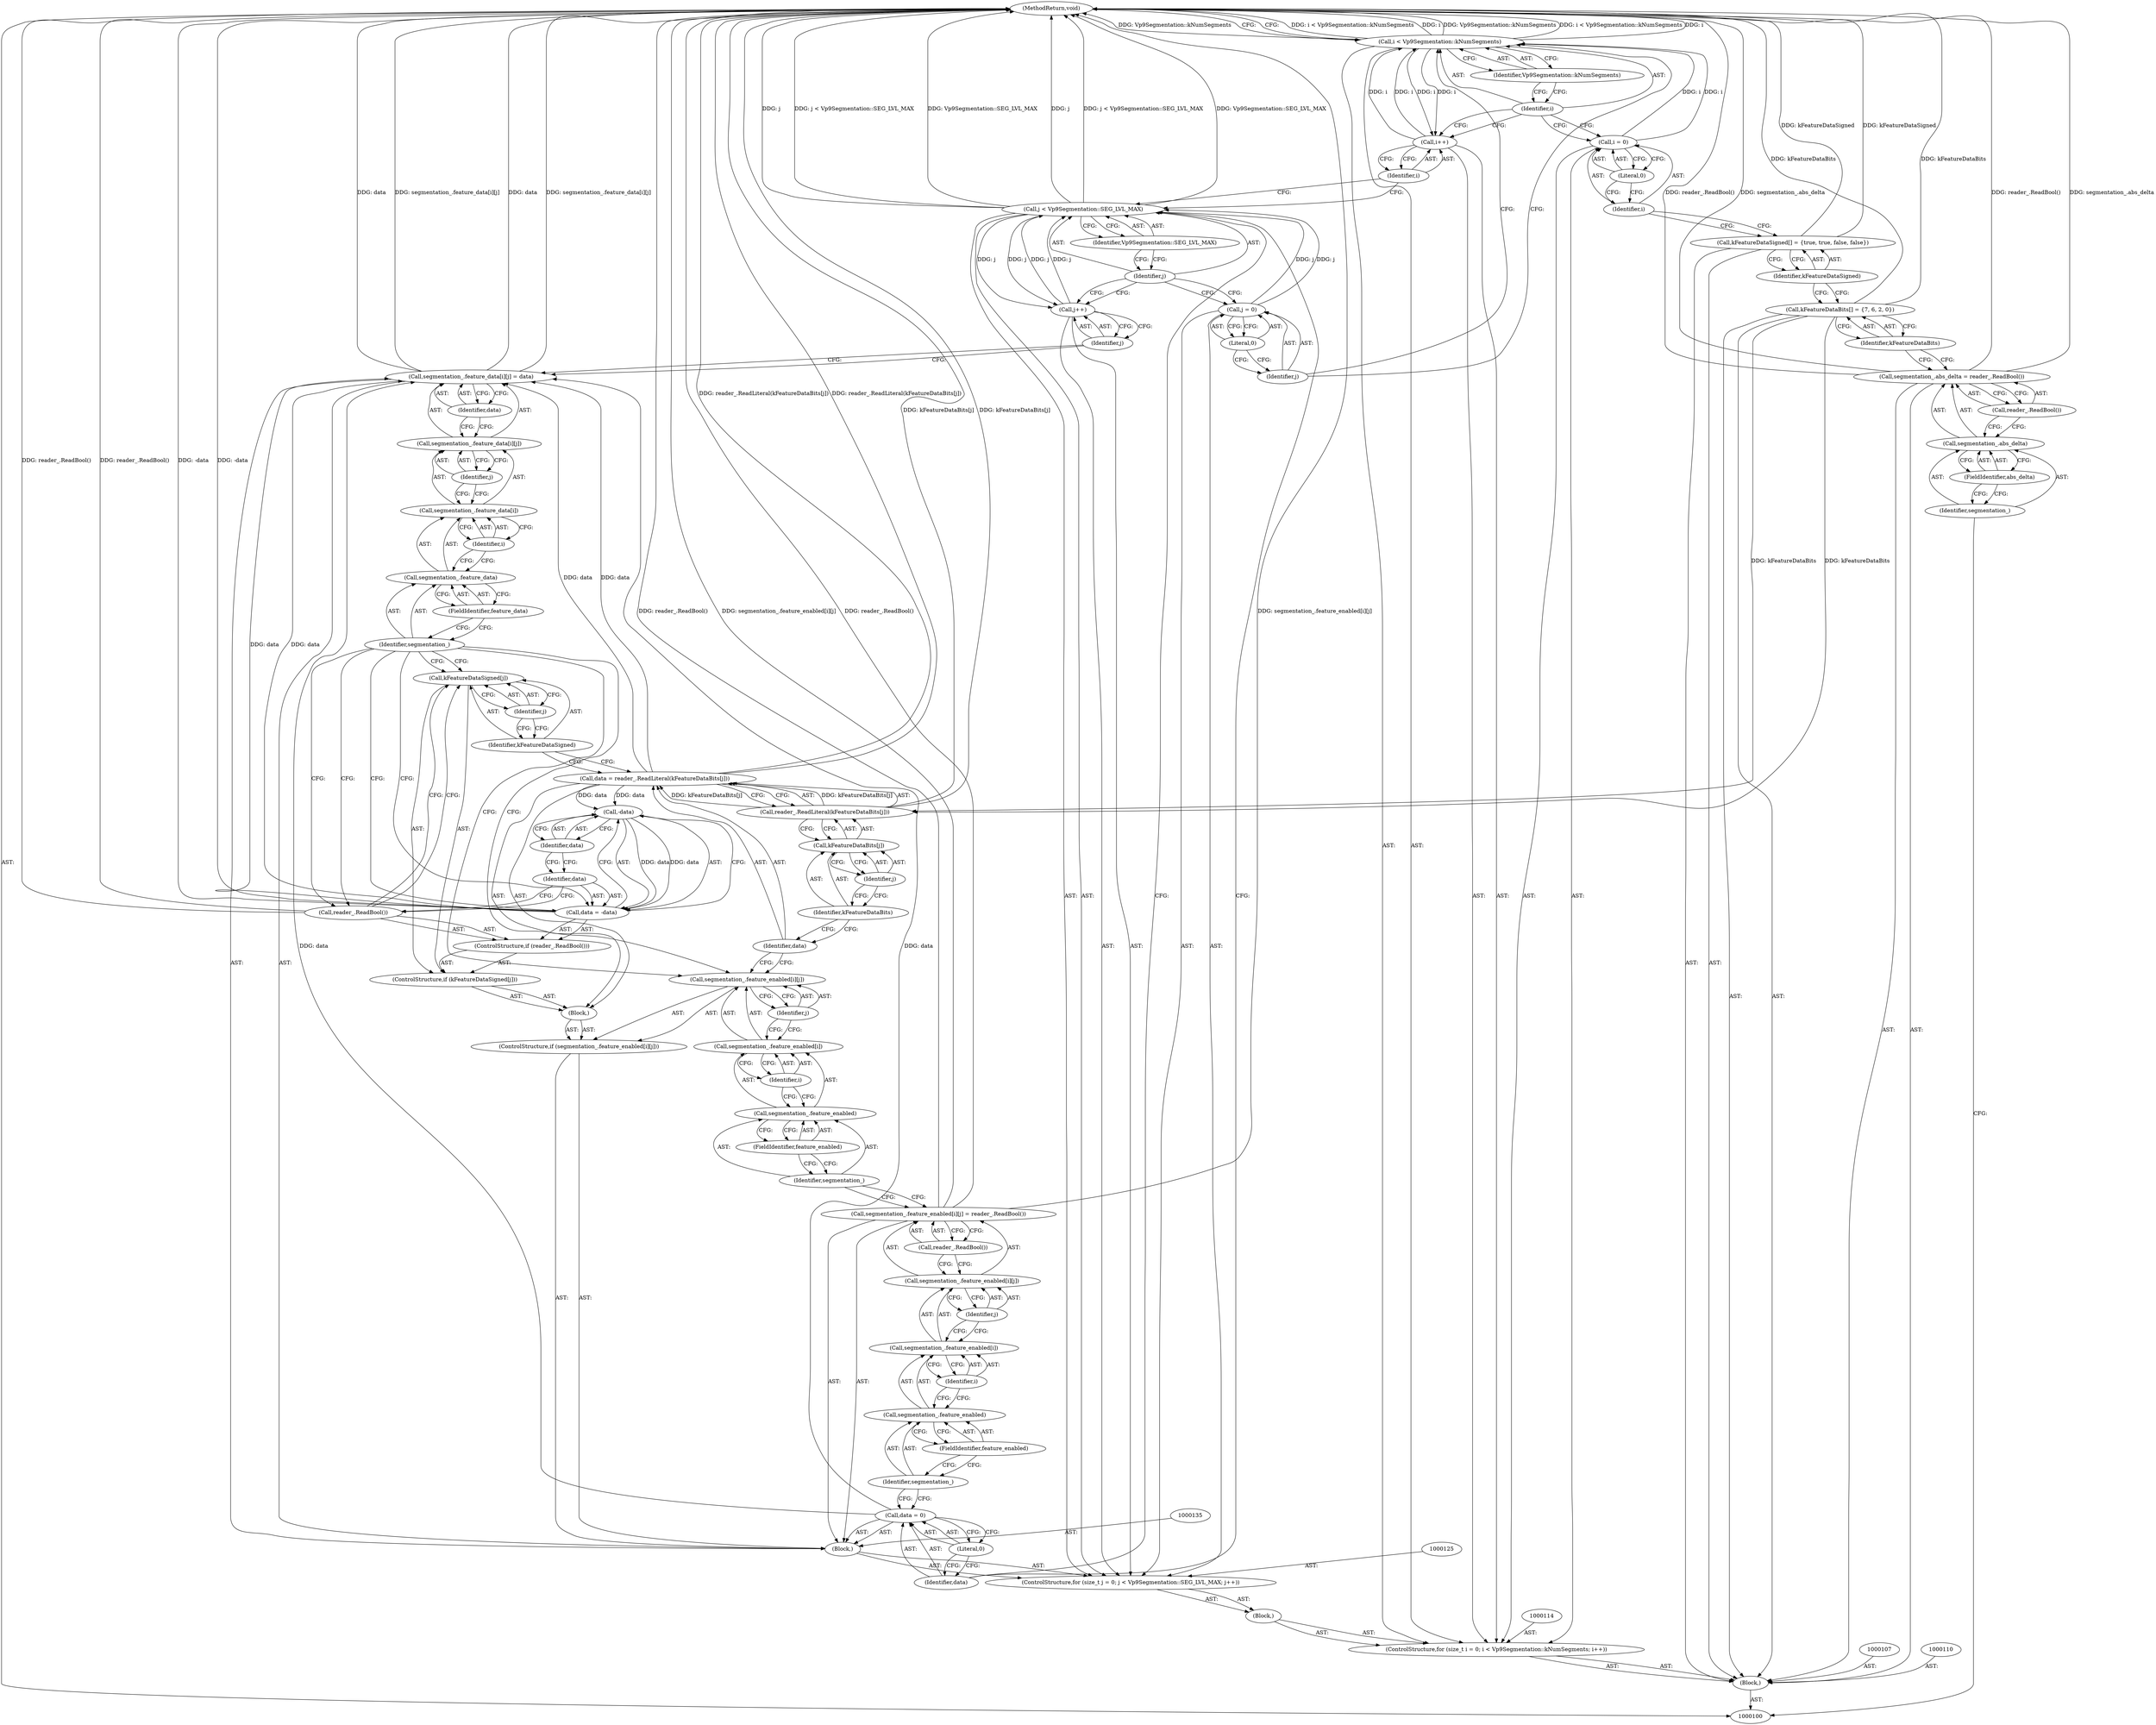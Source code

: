 digraph "1_Chrome_27c68f543e5eba779902447445dfb05ec3f5bf75_19" {
"1000182" [label="(MethodReturn,void)"];
"1000101" [label="(Block,)"];
"1000144" [label="(FieldIdentifier,feature_enabled)"];
"1000145" [label="(Identifier,i)"];
"1000146" [label="(Identifier,j)"];
"1000147" [label="(Call,reader_.ReadBool())"];
"1000139" [label="(Call,segmentation_.feature_enabled[i][j] = reader_.ReadBool())"];
"1000140" [label="(Call,segmentation_.feature_enabled[i][j])"];
"1000141" [label="(Call,segmentation_.feature_enabled[i])"];
"1000142" [label="(Call,segmentation_.feature_enabled)"];
"1000143" [label="(Identifier,segmentation_)"];
"1000149" [label="(Call,segmentation_.feature_enabled[i][j])"];
"1000150" [label="(Call,segmentation_.feature_enabled[i])"];
"1000151" [label="(Call,segmentation_.feature_enabled)"];
"1000152" [label="(Identifier,segmentation_)"];
"1000153" [label="(FieldIdentifier,feature_enabled)"];
"1000154" [label="(Identifier,i)"];
"1000155" [label="(Identifier,j)"];
"1000156" [label="(Block,)"];
"1000148" [label="(ControlStructure,if (segmentation_.feature_enabled[i][j]))"];
"1000159" [label="(Call,reader_.ReadLiteral(kFeatureDataBits[j]))"];
"1000160" [label="(Call,kFeatureDataBits[j])"];
"1000161" [label="(Identifier,kFeatureDataBits)"];
"1000162" [label="(Identifier,j)"];
"1000157" [label="(Call,data = reader_.ReadLiteral(kFeatureDataBits[j]))"];
"1000158" [label="(Identifier,data)"];
"1000164" [label="(Call,kFeatureDataSigned[j])"];
"1000165" [label="(Identifier,kFeatureDataSigned)"];
"1000166" [label="(Identifier,j)"];
"1000163" [label="(ControlStructure,if (kFeatureDataSigned[j]))"];
"1000167" [label="(ControlStructure,if (reader_.ReadBool()))"];
"1000168" [label="(Call,reader_.ReadBool())"];
"1000169" [label="(Call,data = -data)"];
"1000170" [label="(Identifier,data)"];
"1000171" [label="(Call,-data)"];
"1000172" [label="(Identifier,data)"];
"1000178" [label="(FieldIdentifier,feature_data)"];
"1000179" [label="(Identifier,i)"];
"1000180" [label="(Identifier,j)"];
"1000181" [label="(Identifier,data)"];
"1000173" [label="(Call,segmentation_.feature_data[i][j] = data)"];
"1000174" [label="(Call,segmentation_.feature_data[i][j])"];
"1000175" [label="(Call,segmentation_.feature_data[i])"];
"1000176" [label="(Call,segmentation_.feature_data)"];
"1000177" [label="(Identifier,segmentation_)"];
"1000105" [label="(FieldIdentifier,abs_delta)"];
"1000102" [label="(Call,segmentation_.abs_delta = reader_.ReadBool())"];
"1000103" [label="(Call,segmentation_.abs_delta)"];
"1000104" [label="(Identifier,segmentation_)"];
"1000106" [label="(Call,reader_.ReadBool())"];
"1000108" [label="(Call,kFeatureDataBits[] = {7, 6, 2, 0})"];
"1000109" [label="(Identifier,kFeatureDataBits)"];
"1000111" [label="(Call,kFeatureDataSigned[] = {true, true, false, false})"];
"1000112" [label="(Identifier,kFeatureDataSigned)"];
"1000115" [label="(Call,i = 0)"];
"1000116" [label="(Identifier,i)"];
"1000117" [label="(Literal,0)"];
"1000118" [label="(Call,i < Vp9Segmentation::kNumSegments)"];
"1000119" [label="(Identifier,i)"];
"1000120" [label="(Identifier,Vp9Segmentation::kNumSegments)"];
"1000113" [label="(ControlStructure,for (size_t i = 0; i < Vp9Segmentation::kNumSegments; i++))"];
"1000121" [label="(Call,i++)"];
"1000122" [label="(Identifier,i)"];
"1000123" [label="(Block,)"];
"1000126" [label="(Call,j = 0)"];
"1000127" [label="(Identifier,j)"];
"1000128" [label="(Literal,0)"];
"1000129" [label="(Call,j < Vp9Segmentation::SEG_LVL_MAX)"];
"1000130" [label="(Identifier,j)"];
"1000131" [label="(Identifier,Vp9Segmentation::SEG_LVL_MAX)"];
"1000124" [label="(ControlStructure,for (size_t j = 0; j < Vp9Segmentation::SEG_LVL_MAX; j++))"];
"1000132" [label="(Call,j++)"];
"1000133" [label="(Identifier,j)"];
"1000136" [label="(Call,data = 0)"];
"1000137" [label="(Identifier,data)"];
"1000138" [label="(Literal,0)"];
"1000134" [label="(Block,)"];
"1000182" -> "1000100"  [label="AST: "];
"1000182" -> "1000118"  [label="CFG: "];
"1000157" -> "1000182"  [label="DDG: reader_.ReadLiteral(kFeatureDataBits[j])"];
"1000159" -> "1000182"  [label="DDG: kFeatureDataBits[j]"];
"1000139" -> "1000182"  [label="DDG: segmentation_.feature_enabled[i][j]"];
"1000139" -> "1000182"  [label="DDG: reader_.ReadBool()"];
"1000173" -> "1000182"  [label="DDG: data"];
"1000173" -> "1000182"  [label="DDG: segmentation_.feature_data[i][j]"];
"1000118" -> "1000182"  [label="DDG: i < Vp9Segmentation::kNumSegments"];
"1000118" -> "1000182"  [label="DDG: i"];
"1000118" -> "1000182"  [label="DDG: Vp9Segmentation::kNumSegments"];
"1000129" -> "1000182"  [label="DDG: Vp9Segmentation::SEG_LVL_MAX"];
"1000129" -> "1000182"  [label="DDG: j"];
"1000129" -> "1000182"  [label="DDG: j < Vp9Segmentation::SEG_LVL_MAX"];
"1000168" -> "1000182"  [label="DDG: reader_.ReadBool()"];
"1000102" -> "1000182"  [label="DDG: segmentation_.abs_delta"];
"1000102" -> "1000182"  [label="DDG: reader_.ReadBool()"];
"1000111" -> "1000182"  [label="DDG: kFeatureDataSigned"];
"1000169" -> "1000182"  [label="DDG: -data"];
"1000108" -> "1000182"  [label="DDG: kFeatureDataBits"];
"1000101" -> "1000100"  [label="AST: "];
"1000102" -> "1000101"  [label="AST: "];
"1000107" -> "1000101"  [label="AST: "];
"1000108" -> "1000101"  [label="AST: "];
"1000110" -> "1000101"  [label="AST: "];
"1000111" -> "1000101"  [label="AST: "];
"1000113" -> "1000101"  [label="AST: "];
"1000144" -> "1000142"  [label="AST: "];
"1000144" -> "1000143"  [label="CFG: "];
"1000142" -> "1000144"  [label="CFG: "];
"1000145" -> "1000141"  [label="AST: "];
"1000145" -> "1000142"  [label="CFG: "];
"1000141" -> "1000145"  [label="CFG: "];
"1000146" -> "1000140"  [label="AST: "];
"1000146" -> "1000141"  [label="CFG: "];
"1000140" -> "1000146"  [label="CFG: "];
"1000147" -> "1000139"  [label="AST: "];
"1000147" -> "1000140"  [label="CFG: "];
"1000139" -> "1000147"  [label="CFG: "];
"1000139" -> "1000134"  [label="AST: "];
"1000139" -> "1000147"  [label="CFG: "];
"1000140" -> "1000139"  [label="AST: "];
"1000147" -> "1000139"  [label="AST: "];
"1000152" -> "1000139"  [label="CFG: "];
"1000139" -> "1000182"  [label="DDG: segmentation_.feature_enabled[i][j]"];
"1000139" -> "1000182"  [label="DDG: reader_.ReadBool()"];
"1000140" -> "1000139"  [label="AST: "];
"1000140" -> "1000146"  [label="CFG: "];
"1000141" -> "1000140"  [label="AST: "];
"1000146" -> "1000140"  [label="AST: "];
"1000147" -> "1000140"  [label="CFG: "];
"1000141" -> "1000140"  [label="AST: "];
"1000141" -> "1000145"  [label="CFG: "];
"1000142" -> "1000141"  [label="AST: "];
"1000145" -> "1000141"  [label="AST: "];
"1000146" -> "1000141"  [label="CFG: "];
"1000142" -> "1000141"  [label="AST: "];
"1000142" -> "1000144"  [label="CFG: "];
"1000143" -> "1000142"  [label="AST: "];
"1000144" -> "1000142"  [label="AST: "];
"1000145" -> "1000142"  [label="CFG: "];
"1000143" -> "1000142"  [label="AST: "];
"1000143" -> "1000136"  [label="CFG: "];
"1000144" -> "1000143"  [label="CFG: "];
"1000149" -> "1000148"  [label="AST: "];
"1000149" -> "1000155"  [label="CFG: "];
"1000150" -> "1000149"  [label="AST: "];
"1000155" -> "1000149"  [label="AST: "];
"1000158" -> "1000149"  [label="CFG: "];
"1000177" -> "1000149"  [label="CFG: "];
"1000150" -> "1000149"  [label="AST: "];
"1000150" -> "1000154"  [label="CFG: "];
"1000151" -> "1000150"  [label="AST: "];
"1000154" -> "1000150"  [label="AST: "];
"1000155" -> "1000150"  [label="CFG: "];
"1000151" -> "1000150"  [label="AST: "];
"1000151" -> "1000153"  [label="CFG: "];
"1000152" -> "1000151"  [label="AST: "];
"1000153" -> "1000151"  [label="AST: "];
"1000154" -> "1000151"  [label="CFG: "];
"1000152" -> "1000151"  [label="AST: "];
"1000152" -> "1000139"  [label="CFG: "];
"1000153" -> "1000152"  [label="CFG: "];
"1000153" -> "1000151"  [label="AST: "];
"1000153" -> "1000152"  [label="CFG: "];
"1000151" -> "1000153"  [label="CFG: "];
"1000154" -> "1000150"  [label="AST: "];
"1000154" -> "1000151"  [label="CFG: "];
"1000150" -> "1000154"  [label="CFG: "];
"1000155" -> "1000149"  [label="AST: "];
"1000155" -> "1000150"  [label="CFG: "];
"1000149" -> "1000155"  [label="CFG: "];
"1000156" -> "1000148"  [label="AST: "];
"1000157" -> "1000156"  [label="AST: "];
"1000163" -> "1000156"  [label="AST: "];
"1000148" -> "1000134"  [label="AST: "];
"1000149" -> "1000148"  [label="AST: "];
"1000156" -> "1000148"  [label="AST: "];
"1000159" -> "1000157"  [label="AST: "];
"1000159" -> "1000160"  [label="CFG: "];
"1000160" -> "1000159"  [label="AST: "];
"1000157" -> "1000159"  [label="CFG: "];
"1000159" -> "1000182"  [label="DDG: kFeatureDataBits[j]"];
"1000159" -> "1000157"  [label="DDG: kFeatureDataBits[j]"];
"1000108" -> "1000159"  [label="DDG: kFeatureDataBits"];
"1000160" -> "1000159"  [label="AST: "];
"1000160" -> "1000162"  [label="CFG: "];
"1000161" -> "1000160"  [label="AST: "];
"1000162" -> "1000160"  [label="AST: "];
"1000159" -> "1000160"  [label="CFG: "];
"1000161" -> "1000160"  [label="AST: "];
"1000161" -> "1000158"  [label="CFG: "];
"1000162" -> "1000161"  [label="CFG: "];
"1000162" -> "1000160"  [label="AST: "];
"1000162" -> "1000161"  [label="CFG: "];
"1000160" -> "1000162"  [label="CFG: "];
"1000157" -> "1000156"  [label="AST: "];
"1000157" -> "1000159"  [label="CFG: "];
"1000158" -> "1000157"  [label="AST: "];
"1000159" -> "1000157"  [label="AST: "];
"1000165" -> "1000157"  [label="CFG: "];
"1000157" -> "1000182"  [label="DDG: reader_.ReadLiteral(kFeatureDataBits[j])"];
"1000159" -> "1000157"  [label="DDG: kFeatureDataBits[j]"];
"1000157" -> "1000171"  [label="DDG: data"];
"1000157" -> "1000173"  [label="DDG: data"];
"1000158" -> "1000157"  [label="AST: "];
"1000158" -> "1000149"  [label="CFG: "];
"1000161" -> "1000158"  [label="CFG: "];
"1000164" -> "1000163"  [label="AST: "];
"1000164" -> "1000166"  [label="CFG: "];
"1000165" -> "1000164"  [label="AST: "];
"1000166" -> "1000164"  [label="AST: "];
"1000168" -> "1000164"  [label="CFG: "];
"1000177" -> "1000164"  [label="CFG: "];
"1000165" -> "1000164"  [label="AST: "];
"1000165" -> "1000157"  [label="CFG: "];
"1000166" -> "1000165"  [label="CFG: "];
"1000166" -> "1000164"  [label="AST: "];
"1000166" -> "1000165"  [label="CFG: "];
"1000164" -> "1000166"  [label="CFG: "];
"1000163" -> "1000156"  [label="AST: "];
"1000164" -> "1000163"  [label="AST: "];
"1000167" -> "1000163"  [label="AST: "];
"1000167" -> "1000163"  [label="AST: "];
"1000168" -> "1000167"  [label="AST: "];
"1000169" -> "1000167"  [label="AST: "];
"1000168" -> "1000167"  [label="AST: "];
"1000168" -> "1000164"  [label="CFG: "];
"1000170" -> "1000168"  [label="CFG: "];
"1000177" -> "1000168"  [label="CFG: "];
"1000168" -> "1000182"  [label="DDG: reader_.ReadBool()"];
"1000169" -> "1000167"  [label="AST: "];
"1000169" -> "1000171"  [label="CFG: "];
"1000170" -> "1000169"  [label="AST: "];
"1000171" -> "1000169"  [label="AST: "];
"1000177" -> "1000169"  [label="CFG: "];
"1000169" -> "1000182"  [label="DDG: -data"];
"1000171" -> "1000169"  [label="DDG: data"];
"1000169" -> "1000173"  [label="DDG: data"];
"1000170" -> "1000169"  [label="AST: "];
"1000170" -> "1000168"  [label="CFG: "];
"1000172" -> "1000170"  [label="CFG: "];
"1000171" -> "1000169"  [label="AST: "];
"1000171" -> "1000172"  [label="CFG: "];
"1000172" -> "1000171"  [label="AST: "];
"1000169" -> "1000171"  [label="CFG: "];
"1000171" -> "1000169"  [label="DDG: data"];
"1000157" -> "1000171"  [label="DDG: data"];
"1000172" -> "1000171"  [label="AST: "];
"1000172" -> "1000170"  [label="CFG: "];
"1000171" -> "1000172"  [label="CFG: "];
"1000178" -> "1000176"  [label="AST: "];
"1000178" -> "1000177"  [label="CFG: "];
"1000176" -> "1000178"  [label="CFG: "];
"1000179" -> "1000175"  [label="AST: "];
"1000179" -> "1000176"  [label="CFG: "];
"1000175" -> "1000179"  [label="CFG: "];
"1000180" -> "1000174"  [label="AST: "];
"1000180" -> "1000175"  [label="CFG: "];
"1000174" -> "1000180"  [label="CFG: "];
"1000181" -> "1000173"  [label="AST: "];
"1000181" -> "1000174"  [label="CFG: "];
"1000173" -> "1000181"  [label="CFG: "];
"1000173" -> "1000134"  [label="AST: "];
"1000173" -> "1000181"  [label="CFG: "];
"1000174" -> "1000173"  [label="AST: "];
"1000181" -> "1000173"  [label="AST: "];
"1000133" -> "1000173"  [label="CFG: "];
"1000173" -> "1000182"  [label="DDG: data"];
"1000173" -> "1000182"  [label="DDG: segmentation_.feature_data[i][j]"];
"1000157" -> "1000173"  [label="DDG: data"];
"1000169" -> "1000173"  [label="DDG: data"];
"1000136" -> "1000173"  [label="DDG: data"];
"1000174" -> "1000173"  [label="AST: "];
"1000174" -> "1000180"  [label="CFG: "];
"1000175" -> "1000174"  [label="AST: "];
"1000180" -> "1000174"  [label="AST: "];
"1000181" -> "1000174"  [label="CFG: "];
"1000175" -> "1000174"  [label="AST: "];
"1000175" -> "1000179"  [label="CFG: "];
"1000176" -> "1000175"  [label="AST: "];
"1000179" -> "1000175"  [label="AST: "];
"1000180" -> "1000175"  [label="CFG: "];
"1000176" -> "1000175"  [label="AST: "];
"1000176" -> "1000178"  [label="CFG: "];
"1000177" -> "1000176"  [label="AST: "];
"1000178" -> "1000176"  [label="AST: "];
"1000179" -> "1000176"  [label="CFG: "];
"1000177" -> "1000176"  [label="AST: "];
"1000177" -> "1000169"  [label="CFG: "];
"1000177" -> "1000168"  [label="CFG: "];
"1000177" -> "1000164"  [label="CFG: "];
"1000177" -> "1000149"  [label="CFG: "];
"1000178" -> "1000177"  [label="CFG: "];
"1000105" -> "1000103"  [label="AST: "];
"1000105" -> "1000104"  [label="CFG: "];
"1000103" -> "1000105"  [label="CFG: "];
"1000102" -> "1000101"  [label="AST: "];
"1000102" -> "1000106"  [label="CFG: "];
"1000103" -> "1000102"  [label="AST: "];
"1000106" -> "1000102"  [label="AST: "];
"1000109" -> "1000102"  [label="CFG: "];
"1000102" -> "1000182"  [label="DDG: segmentation_.abs_delta"];
"1000102" -> "1000182"  [label="DDG: reader_.ReadBool()"];
"1000103" -> "1000102"  [label="AST: "];
"1000103" -> "1000105"  [label="CFG: "];
"1000104" -> "1000103"  [label="AST: "];
"1000105" -> "1000103"  [label="AST: "];
"1000106" -> "1000103"  [label="CFG: "];
"1000104" -> "1000103"  [label="AST: "];
"1000104" -> "1000100"  [label="CFG: "];
"1000105" -> "1000104"  [label="CFG: "];
"1000106" -> "1000102"  [label="AST: "];
"1000106" -> "1000103"  [label="CFG: "];
"1000102" -> "1000106"  [label="CFG: "];
"1000108" -> "1000101"  [label="AST: "];
"1000108" -> "1000109"  [label="CFG: "];
"1000109" -> "1000108"  [label="AST: "];
"1000112" -> "1000108"  [label="CFG: "];
"1000108" -> "1000182"  [label="DDG: kFeatureDataBits"];
"1000108" -> "1000159"  [label="DDG: kFeatureDataBits"];
"1000109" -> "1000108"  [label="AST: "];
"1000109" -> "1000102"  [label="CFG: "];
"1000108" -> "1000109"  [label="CFG: "];
"1000111" -> "1000101"  [label="AST: "];
"1000111" -> "1000112"  [label="CFG: "];
"1000112" -> "1000111"  [label="AST: "];
"1000116" -> "1000111"  [label="CFG: "];
"1000111" -> "1000182"  [label="DDG: kFeatureDataSigned"];
"1000112" -> "1000111"  [label="AST: "];
"1000112" -> "1000108"  [label="CFG: "];
"1000111" -> "1000112"  [label="CFG: "];
"1000115" -> "1000113"  [label="AST: "];
"1000115" -> "1000117"  [label="CFG: "];
"1000116" -> "1000115"  [label="AST: "];
"1000117" -> "1000115"  [label="AST: "];
"1000119" -> "1000115"  [label="CFG: "];
"1000115" -> "1000118"  [label="DDG: i"];
"1000116" -> "1000115"  [label="AST: "];
"1000116" -> "1000111"  [label="CFG: "];
"1000117" -> "1000116"  [label="CFG: "];
"1000117" -> "1000115"  [label="AST: "];
"1000117" -> "1000116"  [label="CFG: "];
"1000115" -> "1000117"  [label="CFG: "];
"1000118" -> "1000113"  [label="AST: "];
"1000118" -> "1000120"  [label="CFG: "];
"1000119" -> "1000118"  [label="AST: "];
"1000120" -> "1000118"  [label="AST: "];
"1000127" -> "1000118"  [label="CFG: "];
"1000182" -> "1000118"  [label="CFG: "];
"1000118" -> "1000182"  [label="DDG: i < Vp9Segmentation::kNumSegments"];
"1000118" -> "1000182"  [label="DDG: i"];
"1000118" -> "1000182"  [label="DDG: Vp9Segmentation::kNumSegments"];
"1000121" -> "1000118"  [label="DDG: i"];
"1000115" -> "1000118"  [label="DDG: i"];
"1000118" -> "1000121"  [label="DDG: i"];
"1000119" -> "1000118"  [label="AST: "];
"1000119" -> "1000115"  [label="CFG: "];
"1000119" -> "1000121"  [label="CFG: "];
"1000120" -> "1000119"  [label="CFG: "];
"1000120" -> "1000118"  [label="AST: "];
"1000120" -> "1000119"  [label="CFG: "];
"1000118" -> "1000120"  [label="CFG: "];
"1000113" -> "1000101"  [label="AST: "];
"1000114" -> "1000113"  [label="AST: "];
"1000115" -> "1000113"  [label="AST: "];
"1000118" -> "1000113"  [label="AST: "];
"1000121" -> "1000113"  [label="AST: "];
"1000123" -> "1000113"  [label="AST: "];
"1000121" -> "1000113"  [label="AST: "];
"1000121" -> "1000122"  [label="CFG: "];
"1000122" -> "1000121"  [label="AST: "];
"1000119" -> "1000121"  [label="CFG: "];
"1000121" -> "1000118"  [label="DDG: i"];
"1000118" -> "1000121"  [label="DDG: i"];
"1000122" -> "1000121"  [label="AST: "];
"1000122" -> "1000129"  [label="CFG: "];
"1000121" -> "1000122"  [label="CFG: "];
"1000123" -> "1000113"  [label="AST: "];
"1000124" -> "1000123"  [label="AST: "];
"1000126" -> "1000124"  [label="AST: "];
"1000126" -> "1000128"  [label="CFG: "];
"1000127" -> "1000126"  [label="AST: "];
"1000128" -> "1000126"  [label="AST: "];
"1000130" -> "1000126"  [label="CFG: "];
"1000126" -> "1000129"  [label="DDG: j"];
"1000127" -> "1000126"  [label="AST: "];
"1000127" -> "1000118"  [label="CFG: "];
"1000128" -> "1000127"  [label="CFG: "];
"1000128" -> "1000126"  [label="AST: "];
"1000128" -> "1000127"  [label="CFG: "];
"1000126" -> "1000128"  [label="CFG: "];
"1000129" -> "1000124"  [label="AST: "];
"1000129" -> "1000131"  [label="CFG: "];
"1000130" -> "1000129"  [label="AST: "];
"1000131" -> "1000129"  [label="AST: "];
"1000137" -> "1000129"  [label="CFG: "];
"1000122" -> "1000129"  [label="CFG: "];
"1000129" -> "1000182"  [label="DDG: Vp9Segmentation::SEG_LVL_MAX"];
"1000129" -> "1000182"  [label="DDG: j"];
"1000129" -> "1000182"  [label="DDG: j < Vp9Segmentation::SEG_LVL_MAX"];
"1000126" -> "1000129"  [label="DDG: j"];
"1000132" -> "1000129"  [label="DDG: j"];
"1000129" -> "1000132"  [label="DDG: j"];
"1000130" -> "1000129"  [label="AST: "];
"1000130" -> "1000126"  [label="CFG: "];
"1000130" -> "1000132"  [label="CFG: "];
"1000131" -> "1000130"  [label="CFG: "];
"1000131" -> "1000129"  [label="AST: "];
"1000131" -> "1000130"  [label="CFG: "];
"1000129" -> "1000131"  [label="CFG: "];
"1000124" -> "1000123"  [label="AST: "];
"1000125" -> "1000124"  [label="AST: "];
"1000126" -> "1000124"  [label="AST: "];
"1000129" -> "1000124"  [label="AST: "];
"1000132" -> "1000124"  [label="AST: "];
"1000134" -> "1000124"  [label="AST: "];
"1000132" -> "1000124"  [label="AST: "];
"1000132" -> "1000133"  [label="CFG: "];
"1000133" -> "1000132"  [label="AST: "];
"1000130" -> "1000132"  [label="CFG: "];
"1000132" -> "1000129"  [label="DDG: j"];
"1000129" -> "1000132"  [label="DDG: j"];
"1000133" -> "1000132"  [label="AST: "];
"1000133" -> "1000173"  [label="CFG: "];
"1000132" -> "1000133"  [label="CFG: "];
"1000136" -> "1000134"  [label="AST: "];
"1000136" -> "1000138"  [label="CFG: "];
"1000137" -> "1000136"  [label="AST: "];
"1000138" -> "1000136"  [label="AST: "];
"1000143" -> "1000136"  [label="CFG: "];
"1000136" -> "1000173"  [label="DDG: data"];
"1000137" -> "1000136"  [label="AST: "];
"1000137" -> "1000129"  [label="CFG: "];
"1000138" -> "1000137"  [label="CFG: "];
"1000138" -> "1000136"  [label="AST: "];
"1000138" -> "1000137"  [label="CFG: "];
"1000136" -> "1000138"  [label="CFG: "];
"1000134" -> "1000124"  [label="AST: "];
"1000135" -> "1000134"  [label="AST: "];
"1000136" -> "1000134"  [label="AST: "];
"1000139" -> "1000134"  [label="AST: "];
"1000148" -> "1000134"  [label="AST: "];
"1000173" -> "1000134"  [label="AST: "];
}

